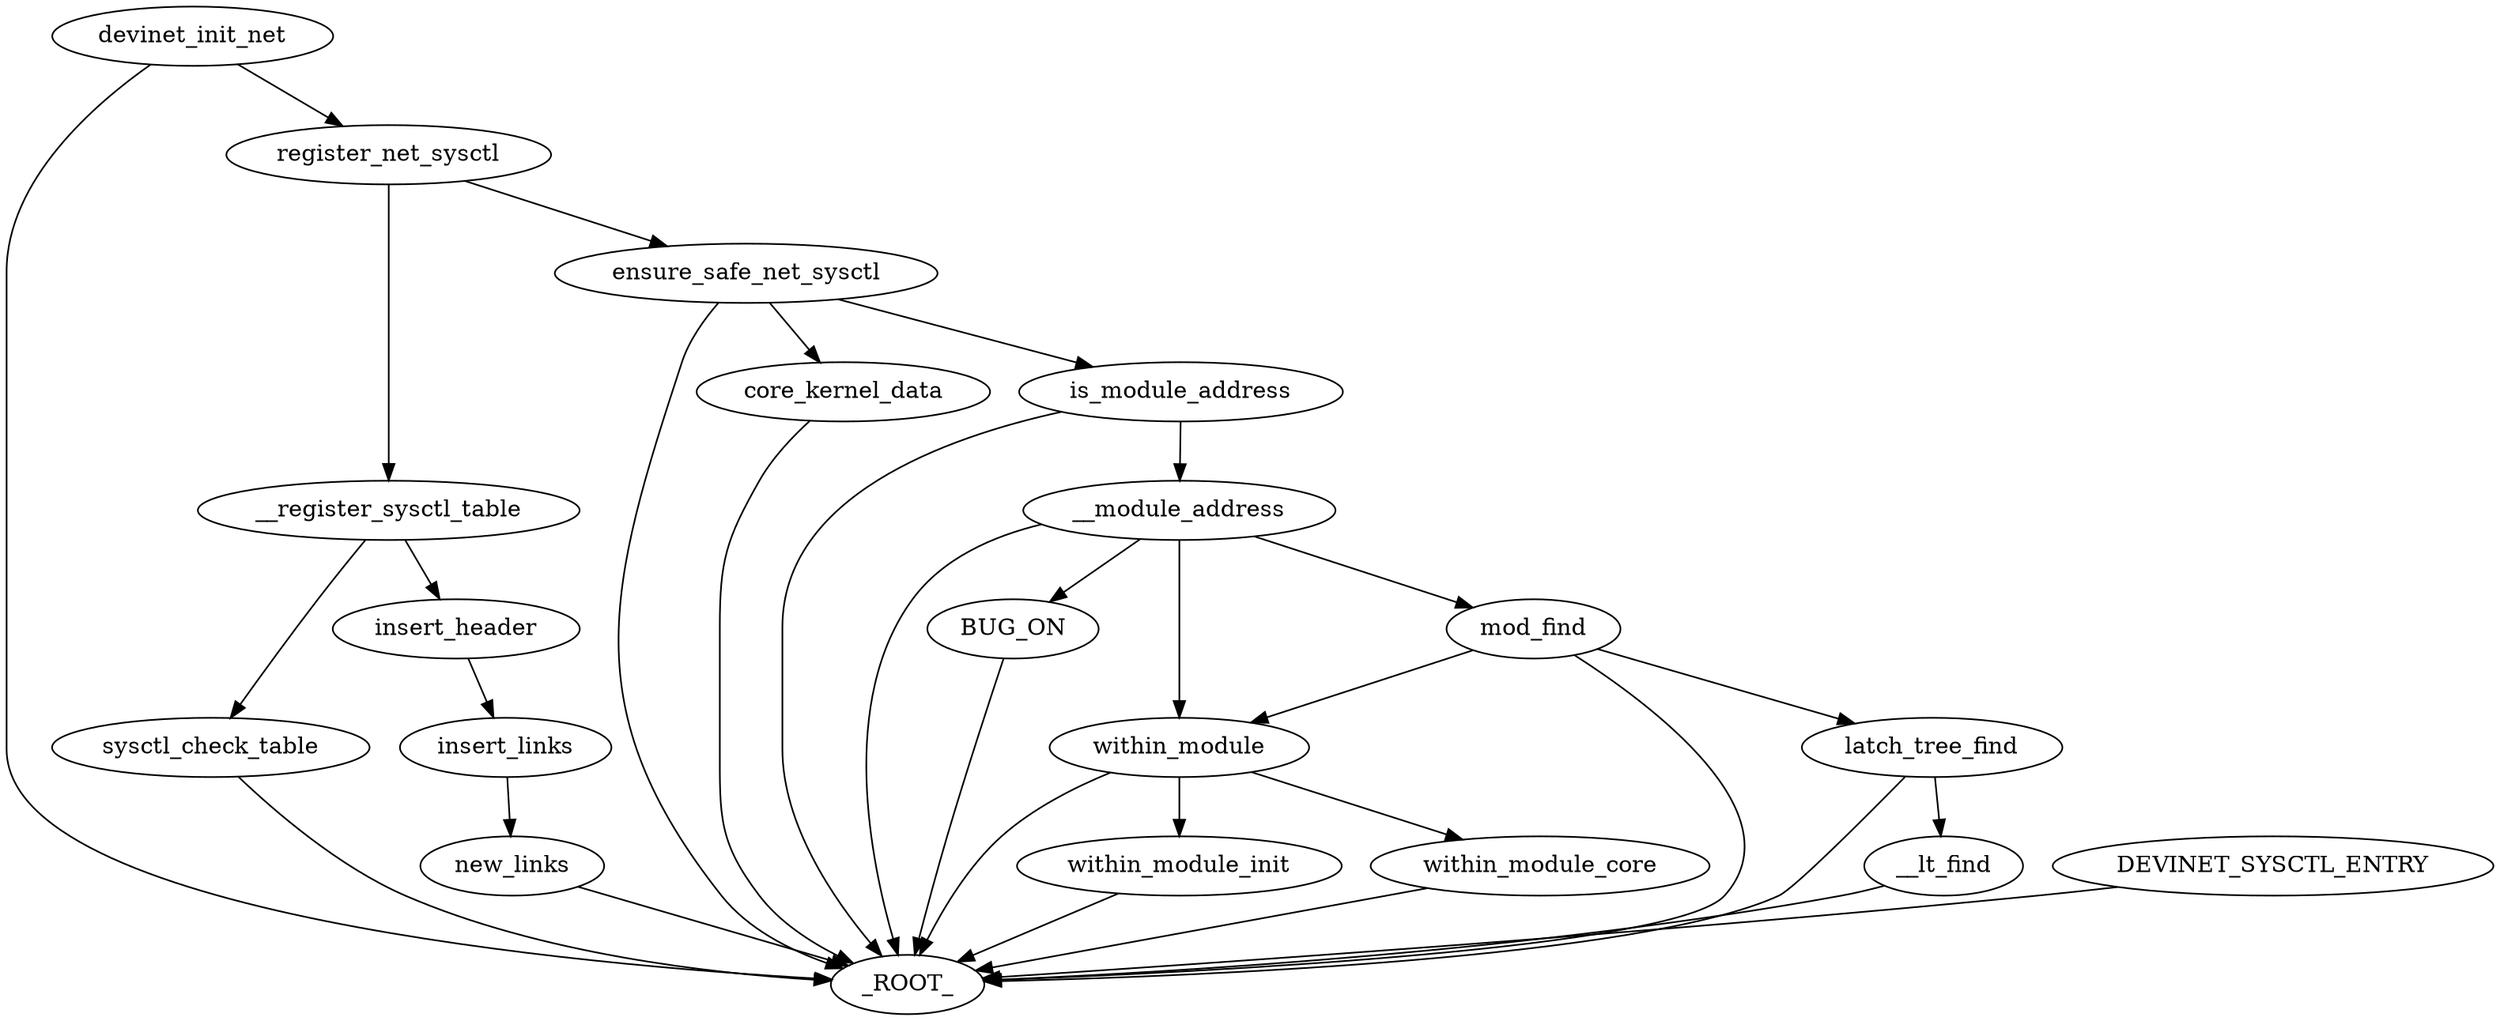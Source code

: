 digraph "/home/cendes/Documents/masters_thesis/ocloz/knob_graph_search/./partial_graph_ip_forward.dot" {
	 devinet_init_net -> _ROOT_
	 sysctl_check_table -> _ROOT_
	 __register_sysctl_table -> sysctl_check_table
	 new_links -> _ROOT_
	 insert_links -> new_links
	 core_kernel_data -> _ROOT_
	 ensure_safe_net_sysctl -> core_kernel_data
	 BUG_ON -> _ROOT_
	 __module_address -> BUG_ON
	 within_module_init -> _ROOT_
	 within_module -> within_module_init
	 within_module_core -> _ROOT_
	 within_module -> within_module_core
	 within_module -> _ROOT_
	 __module_address -> within_module
	 mod_find -> within_module
	 __lt_find -> _ROOT_
	 latch_tree_find -> __lt_find
	 latch_tree_find -> _ROOT_
	 mod_find -> latch_tree_find
	 mod_find -> _ROOT_
	 __module_address -> mod_find
	 __module_address -> _ROOT_
	 is_module_address -> __module_address
	 is_module_address -> _ROOT_
	 ensure_safe_net_sysctl -> is_module_address
	 ensure_safe_net_sysctl -> _ROOT_
	 register_net_sysctl -> ensure_safe_net_sysctl
	 DEVINET_SYSCTL_ENTRY -> _ROOT_
	 devinet_init_net -> register_net_sysctl
	 insert_header -> insert_links
	 __register_sysctl_table -> insert_header
	 register_net_sysctl -> __register_sysctl_table
}
